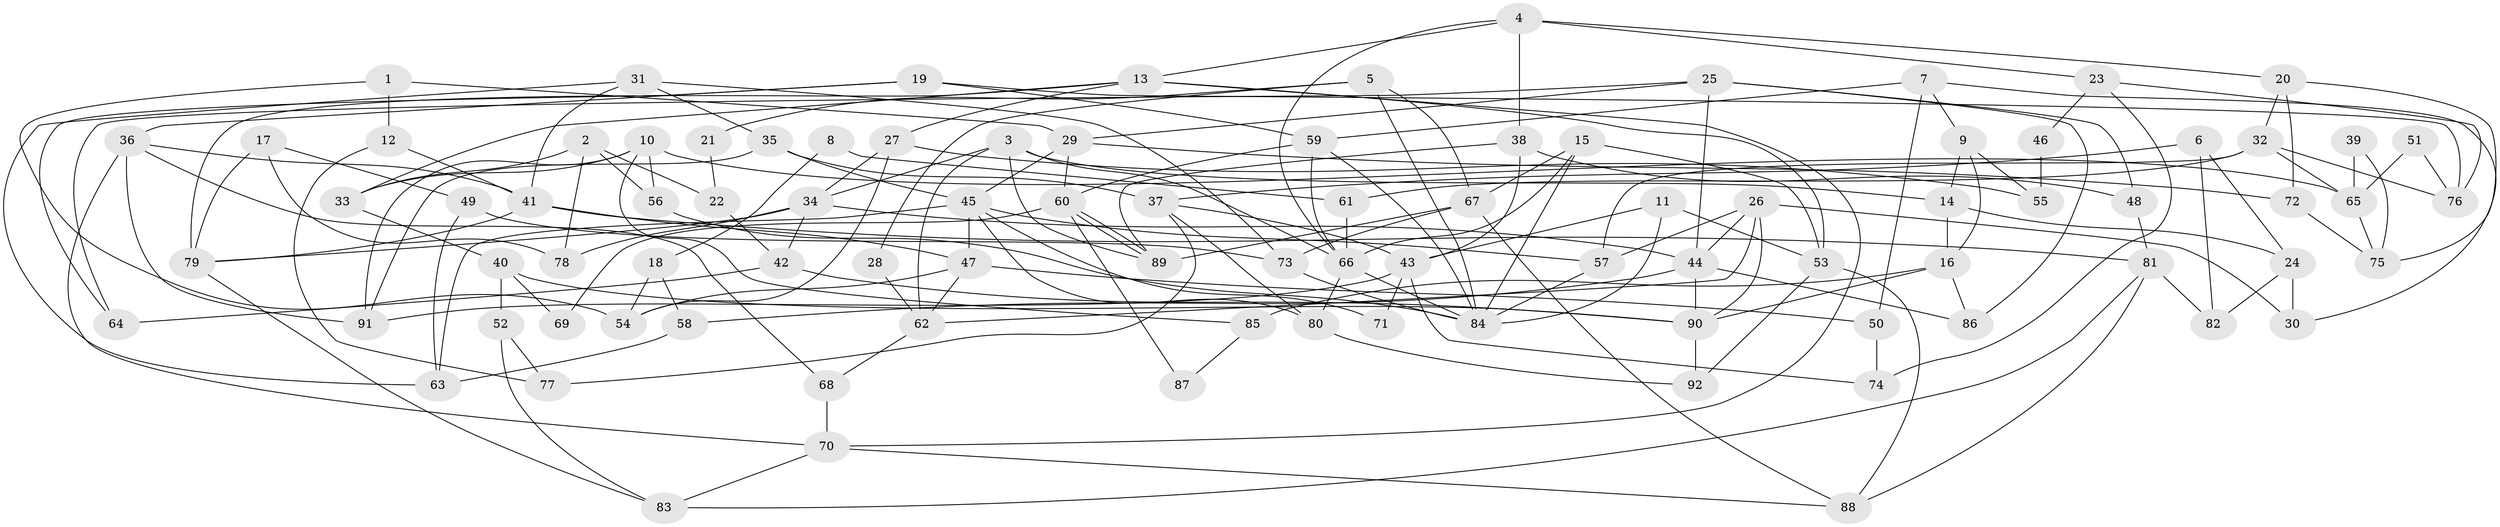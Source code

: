 // Generated by graph-tools (version 1.1) at 2025/02/03/09/25 03:02:04]
// undirected, 92 vertices, 184 edges
graph export_dot {
graph [start="1"]
  node [color=gray90,style=filled];
  1;
  2;
  3;
  4;
  5;
  6;
  7;
  8;
  9;
  10;
  11;
  12;
  13;
  14;
  15;
  16;
  17;
  18;
  19;
  20;
  21;
  22;
  23;
  24;
  25;
  26;
  27;
  28;
  29;
  30;
  31;
  32;
  33;
  34;
  35;
  36;
  37;
  38;
  39;
  40;
  41;
  42;
  43;
  44;
  45;
  46;
  47;
  48;
  49;
  50;
  51;
  52;
  53;
  54;
  55;
  56;
  57;
  58;
  59;
  60;
  61;
  62;
  63;
  64;
  65;
  66;
  67;
  68;
  69;
  70;
  71;
  72;
  73;
  74;
  75;
  76;
  77;
  78;
  79;
  80;
  81;
  82;
  83;
  84;
  85;
  86;
  87;
  88;
  89;
  90;
  91;
  92;
  1 -- 29;
  1 -- 12;
  1 -- 54;
  2 -- 56;
  2 -- 78;
  2 -- 22;
  2 -- 33;
  3 -- 89;
  3 -- 66;
  3 -- 14;
  3 -- 34;
  3 -- 62;
  4 -- 23;
  4 -- 66;
  4 -- 13;
  4 -- 20;
  4 -- 38;
  5 -- 84;
  5 -- 67;
  5 -- 21;
  5 -- 28;
  6 -- 24;
  6 -- 82;
  6 -- 37;
  7 -- 59;
  7 -- 9;
  7 -- 30;
  7 -- 50;
  8 -- 61;
  8 -- 18;
  9 -- 14;
  9 -- 16;
  9 -- 55;
  10 -- 91;
  10 -- 33;
  10 -- 56;
  10 -- 65;
  10 -- 85;
  11 -- 84;
  11 -- 53;
  11 -- 43;
  12 -- 41;
  12 -- 77;
  13 -- 70;
  13 -- 27;
  13 -- 33;
  13 -- 53;
  13 -- 79;
  14 -- 16;
  14 -- 24;
  15 -- 67;
  15 -- 84;
  15 -- 53;
  15 -- 66;
  16 -- 90;
  16 -- 86;
  16 -- 85;
  17 -- 49;
  17 -- 79;
  17 -- 78;
  18 -- 58;
  18 -- 54;
  19 -- 59;
  19 -- 36;
  19 -- 64;
  19 -- 76;
  20 -- 32;
  20 -- 72;
  20 -- 75;
  21 -- 22;
  22 -- 42;
  23 -- 76;
  23 -- 74;
  23 -- 46;
  24 -- 30;
  24 -- 82;
  25 -- 44;
  25 -- 48;
  25 -- 29;
  25 -- 64;
  25 -- 86;
  26 -- 62;
  26 -- 44;
  26 -- 30;
  26 -- 57;
  26 -- 90;
  27 -- 34;
  27 -- 54;
  27 -- 55;
  28 -- 62;
  29 -- 45;
  29 -- 60;
  29 -- 72;
  31 -- 73;
  31 -- 41;
  31 -- 35;
  31 -- 63;
  32 -- 65;
  32 -- 57;
  32 -- 61;
  32 -- 76;
  33 -- 40;
  34 -- 79;
  34 -- 42;
  34 -- 44;
  34 -- 78;
  35 -- 37;
  35 -- 45;
  35 -- 91;
  36 -- 91;
  36 -- 70;
  36 -- 41;
  36 -- 68;
  37 -- 80;
  37 -- 43;
  37 -- 77;
  38 -- 43;
  38 -- 48;
  38 -- 89;
  39 -- 65;
  39 -- 75;
  40 -- 90;
  40 -- 52;
  40 -- 69;
  41 -- 47;
  41 -- 79;
  41 -- 81;
  42 -- 64;
  42 -- 90;
  43 -- 71;
  43 -- 74;
  43 -- 91;
  44 -- 90;
  44 -- 58;
  44 -- 86;
  45 -- 57;
  45 -- 47;
  45 -- 63;
  45 -- 71;
  45 -- 80;
  46 -- 55;
  47 -- 54;
  47 -- 50;
  47 -- 62;
  48 -- 81;
  49 -- 63;
  49 -- 73;
  50 -- 74;
  51 -- 76;
  51 -- 65;
  52 -- 83;
  52 -- 77;
  53 -- 88;
  53 -- 92;
  56 -- 84;
  57 -- 84;
  58 -- 63;
  59 -- 66;
  59 -- 60;
  59 -- 84;
  60 -- 89;
  60 -- 89;
  60 -- 69;
  60 -- 87;
  61 -- 66;
  62 -- 68;
  65 -- 75;
  66 -- 80;
  66 -- 84;
  67 -- 89;
  67 -- 88;
  67 -- 73;
  68 -- 70;
  70 -- 88;
  70 -- 83;
  72 -- 75;
  73 -- 84;
  79 -- 83;
  80 -- 92;
  81 -- 83;
  81 -- 82;
  81 -- 88;
  85 -- 87;
  90 -- 92;
}
